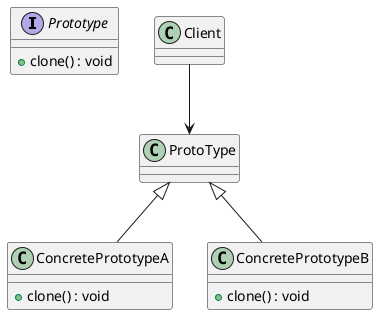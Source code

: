 @startuml

interface Prototype {
    +clone() : void
}

class ConcretePrototypeA {
    +clone() : void
}

class ConcretePrototypeB {
    +clone() : void
}

class Client {

}

ProtoType <|-- ConcretePrototypeA
ProtoType <|-- ConcretePrototypeB

Client --> ProtoType

@enduml

